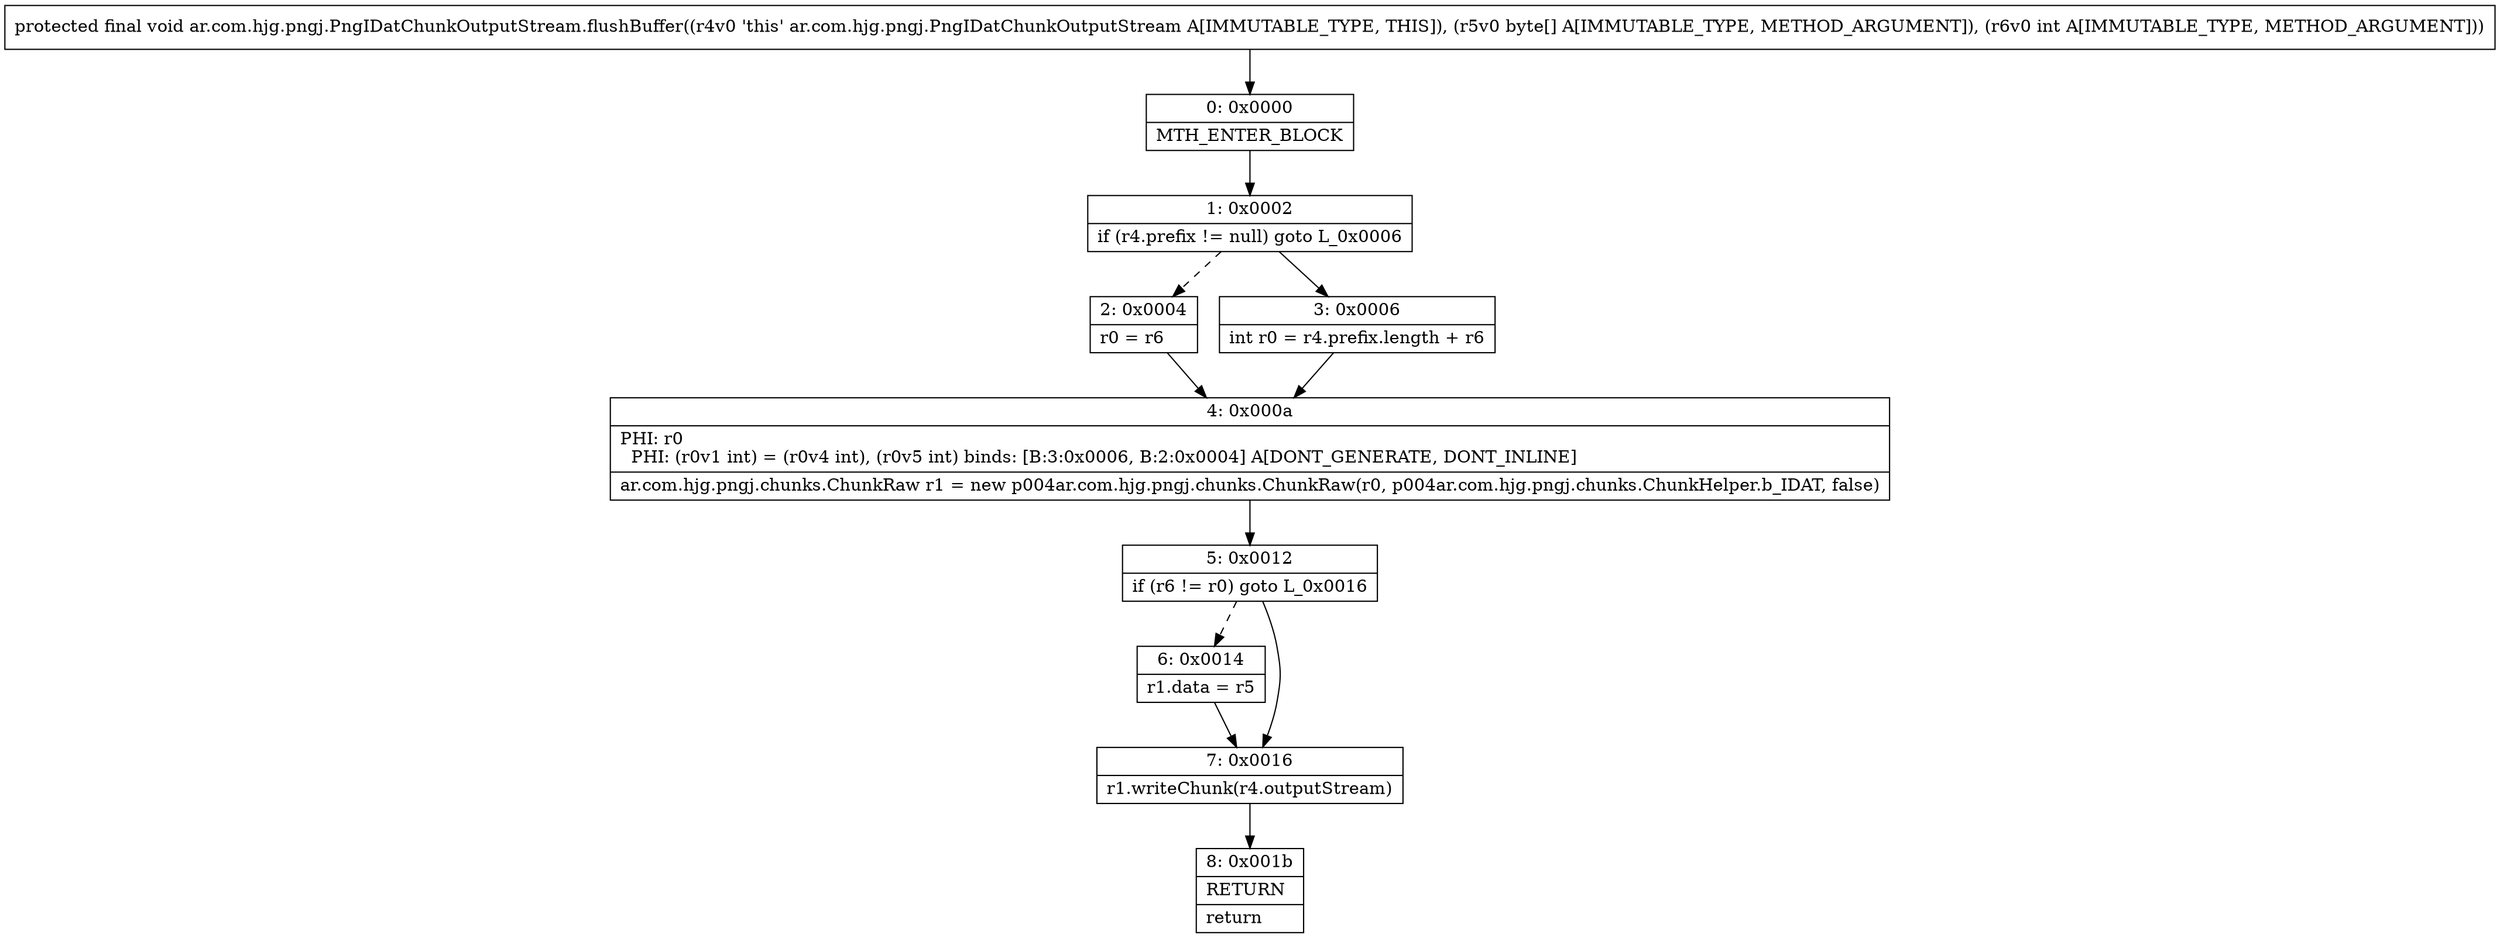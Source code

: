 digraph "CFG forar.com.hjg.pngj.PngIDatChunkOutputStream.flushBuffer([BI)V" {
Node_0 [shape=record,label="{0\:\ 0x0000|MTH_ENTER_BLOCK\l}"];
Node_1 [shape=record,label="{1\:\ 0x0002|if (r4.prefix != null) goto L_0x0006\l}"];
Node_2 [shape=record,label="{2\:\ 0x0004|r0 = r6\l}"];
Node_3 [shape=record,label="{3\:\ 0x0006|int r0 = r4.prefix.length + r6\l}"];
Node_4 [shape=record,label="{4\:\ 0x000a|PHI: r0 \l  PHI: (r0v1 int) = (r0v4 int), (r0v5 int) binds: [B:3:0x0006, B:2:0x0004] A[DONT_GENERATE, DONT_INLINE]\l|ar.com.hjg.pngj.chunks.ChunkRaw r1 = new p004ar.com.hjg.pngj.chunks.ChunkRaw(r0, p004ar.com.hjg.pngj.chunks.ChunkHelper.b_IDAT, false)\l}"];
Node_5 [shape=record,label="{5\:\ 0x0012|if (r6 != r0) goto L_0x0016\l}"];
Node_6 [shape=record,label="{6\:\ 0x0014|r1.data = r5\l}"];
Node_7 [shape=record,label="{7\:\ 0x0016|r1.writeChunk(r4.outputStream)\l}"];
Node_8 [shape=record,label="{8\:\ 0x001b|RETURN\l|return\l}"];
MethodNode[shape=record,label="{protected final void ar.com.hjg.pngj.PngIDatChunkOutputStream.flushBuffer((r4v0 'this' ar.com.hjg.pngj.PngIDatChunkOutputStream A[IMMUTABLE_TYPE, THIS]), (r5v0 byte[] A[IMMUTABLE_TYPE, METHOD_ARGUMENT]), (r6v0 int A[IMMUTABLE_TYPE, METHOD_ARGUMENT])) }"];
MethodNode -> Node_0;
Node_0 -> Node_1;
Node_1 -> Node_2[style=dashed];
Node_1 -> Node_3;
Node_2 -> Node_4;
Node_3 -> Node_4;
Node_4 -> Node_5;
Node_5 -> Node_6[style=dashed];
Node_5 -> Node_7;
Node_6 -> Node_7;
Node_7 -> Node_8;
}

